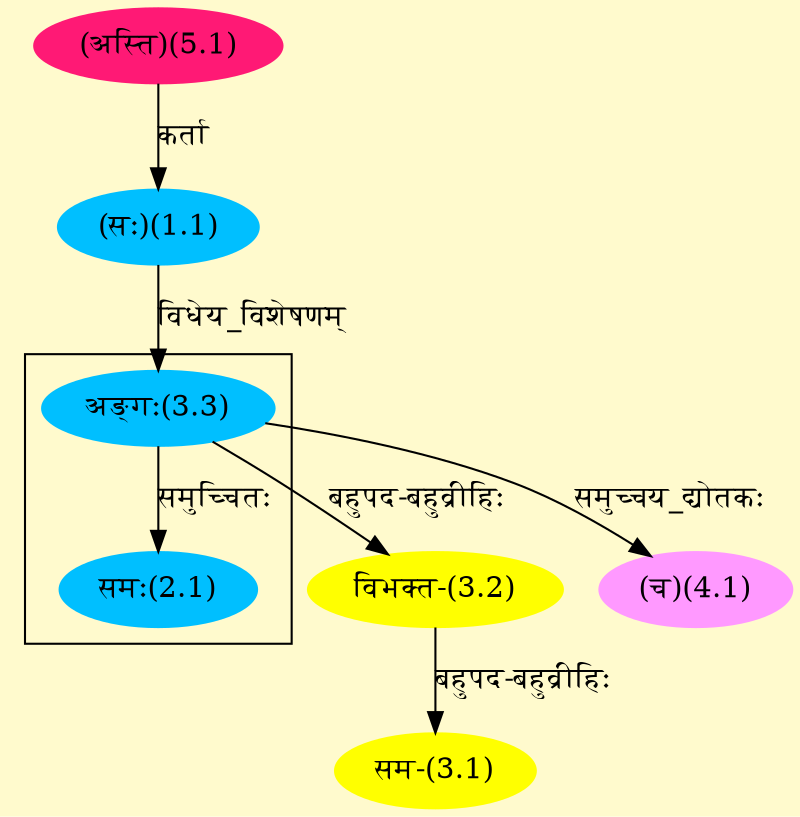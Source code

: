 digraph G{
rankdir=BT;
 compound=true;
 bgcolor="lemonchiffon1";

subgraph cluster_1{
Node2_1 [style=filled, color="#00BFFF" label = "समः(2.1)"]
Node3_3 [style=filled, color="#00BFFF" label = "अङ्गः(3.3)"]

}
Node1_1 [style=filled, color="#00BFFF" label = "(सः)(1.1)"]
Node5_1 [style=filled, color="#FF1975" label = "(अस्ति)(5.1)"]
Node3_1 [style=filled, color="#FFFF00" label = "सम-(3.1)"]
Node3_2 [style=filled, color="#FFFF00" label = "विभक्त-(3.2)"]
Node3_3 [style=filled, color="#00BFFF" label = "अङ्गः(3.3)"]
Node4_1 [style=filled, color="#FF99FF" label = "(च)(4.1)"]
/* Start of Relations section */

Node1_1 -> Node5_1 [  label="कर्ता"  dir="back" ]
Node2_1 -> Node3_3 [  label="समुच्चितः"  dir="back" ]
Node3_1 -> Node3_2 [  label="बहुपद-बहुव्रीहिः"  dir="back" ]
Node3_2 -> Node3_3 [  label="बहुपद-बहुव्रीहिः"  dir="back" ]
Node3_3 -> Node1_1 [  label="विधेय_विशेषणम्"  dir="back" ]
Node4_1 -> Node3_3 [  label="समुच्चय_द्योतकः"  dir="back" ]
}
